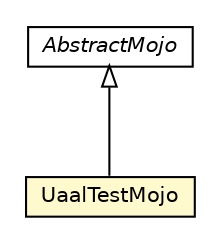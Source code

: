 #!/usr/local/bin/dot
#
# Class diagram 
# Generated by UMLGraph version R5_6-24-gf6e263 (http://www.umlgraph.org/)
#

digraph G {
	edge [fontname="Helvetica",fontsize=10,labelfontname="Helvetica",labelfontsize=10];
	node [fontname="Helvetica",fontsize=10,shape=plaintext];
	nodesep=0.25;
	ranksep=0.5;
	// org.universAAL.maven.UaalTestMojo
	c8088997 [label=<<table title="org.universAAL.maven.UaalTestMojo" border="0" cellborder="1" cellspacing="0" cellpadding="2" port="p" bgcolor="lemonChiffon" href="./UaalTestMojo.html">
		<tr><td><table border="0" cellspacing="0" cellpadding="1">
<tr><td align="center" balign="center"> UaalTestMojo </td></tr>
		</table></td></tr>
		</table>>, URL="./UaalTestMojo.html", fontname="Helvetica", fontcolor="black", fontsize=10.0];
	//org.universAAL.maven.UaalTestMojo extends org.apache.maven.plugin.AbstractMojo
	c8091781:p -> c8088997:p [dir=back,arrowtail=empty];
	// org.apache.maven.plugin.AbstractMojo
	c8091781 [label=<<table title="org.apache.maven.plugin.AbstractMojo" border="0" cellborder="1" cellspacing="0" cellpadding="2" port="p" href="http://java.sun.com/j2se/1.4.2/docs/api/org/apache/maven/plugin/AbstractMojo.html">
		<tr><td><table border="0" cellspacing="0" cellpadding="1">
<tr><td align="center" balign="center"><font face="Helvetica-Oblique"> AbstractMojo </font></td></tr>
		</table></td></tr>
		</table>>, URL="http://java.sun.com/j2se/1.4.2/docs/api/org/apache/maven/plugin/AbstractMojo.html", fontname="Helvetica", fontcolor="black", fontsize=10.0];
}

